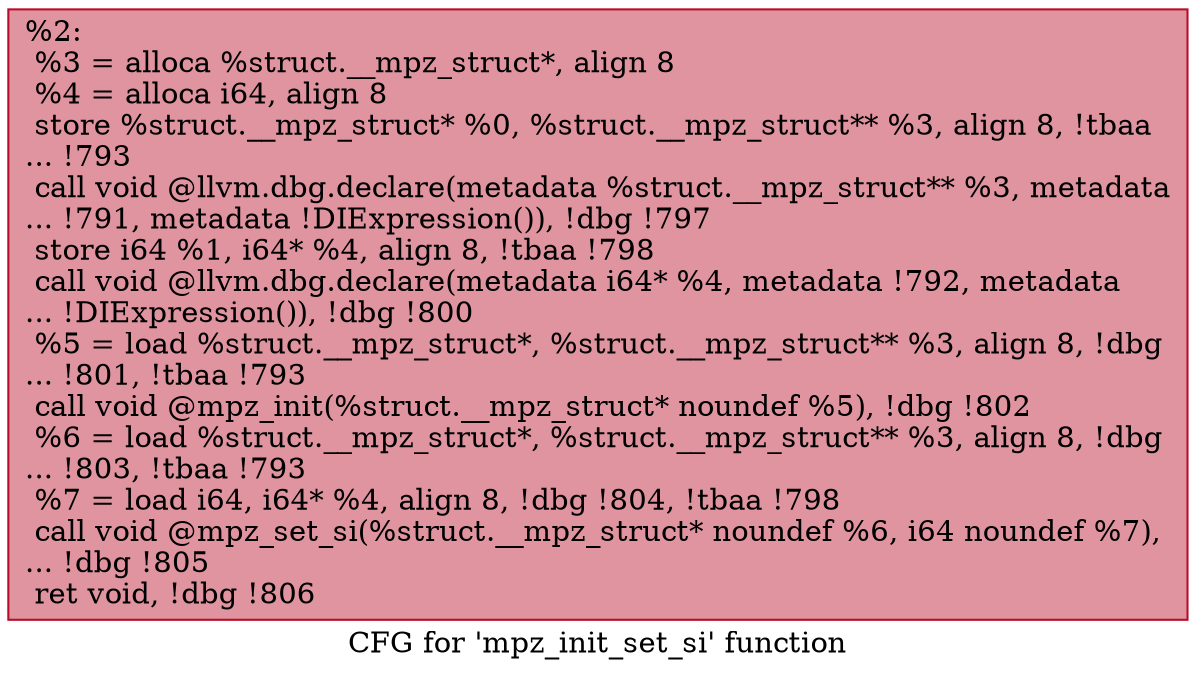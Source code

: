 digraph "CFG for 'mpz_init_set_si' function" {
	label="CFG for 'mpz_init_set_si' function";

	Node0x2637ab0 [shape=record,color="#b70d28ff", style=filled, fillcolor="#b70d2870",label="{%2:\l  %3 = alloca %struct.__mpz_struct*, align 8\l  %4 = alloca i64, align 8\l  store %struct.__mpz_struct* %0, %struct.__mpz_struct** %3, align 8, !tbaa\l... !793\l  call void @llvm.dbg.declare(metadata %struct.__mpz_struct** %3, metadata\l... !791, metadata !DIExpression()), !dbg !797\l  store i64 %1, i64* %4, align 8, !tbaa !798\l  call void @llvm.dbg.declare(metadata i64* %4, metadata !792, metadata\l... !DIExpression()), !dbg !800\l  %5 = load %struct.__mpz_struct*, %struct.__mpz_struct** %3, align 8, !dbg\l... !801, !tbaa !793\l  call void @mpz_init(%struct.__mpz_struct* noundef %5), !dbg !802\l  %6 = load %struct.__mpz_struct*, %struct.__mpz_struct** %3, align 8, !dbg\l... !803, !tbaa !793\l  %7 = load i64, i64* %4, align 8, !dbg !804, !tbaa !798\l  call void @mpz_set_si(%struct.__mpz_struct* noundef %6, i64 noundef %7),\l... !dbg !805\l  ret void, !dbg !806\l}"];
}
